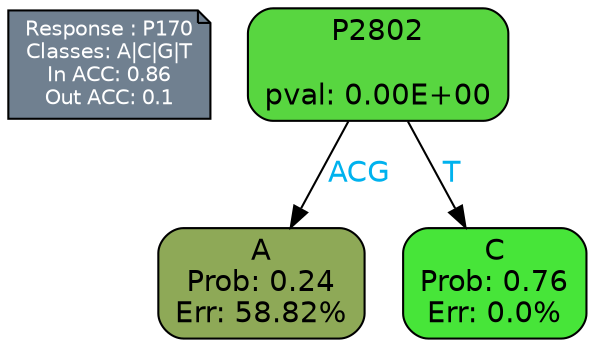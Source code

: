 digraph Tree {
node [shape=box, style="filled, rounded", color="black", fontname=helvetica] ;
graph [ranksep=equally, splines=polylines, bgcolor=transparent, dpi=600] ;
edge [fontname=helvetica] ;
LEGEND [label="Response : P170
Classes: A|C|G|T
In ACC: 0.86
Out ACC: 0.1
",shape=note,align=left,style=filled,fillcolor="slategray",fontcolor="white",fontsize=10];1 [label="P2802

pval: 0.00E+00", fillcolor="#58d640"] ;
2 [label="A
Prob: 0.24
Err: 58.82%", fillcolor="#8ea957"] ;
3 [label="C
Prob: 0.76
Err: 0.0%", fillcolor="#47e539"] ;
1 -> 2 [label="ACG",fontcolor=deepskyblue2] ;
1 -> 3 [label="T",fontcolor=deepskyblue2] ;
{rank = same; 2;3;}{rank = same; LEGEND;1;}}